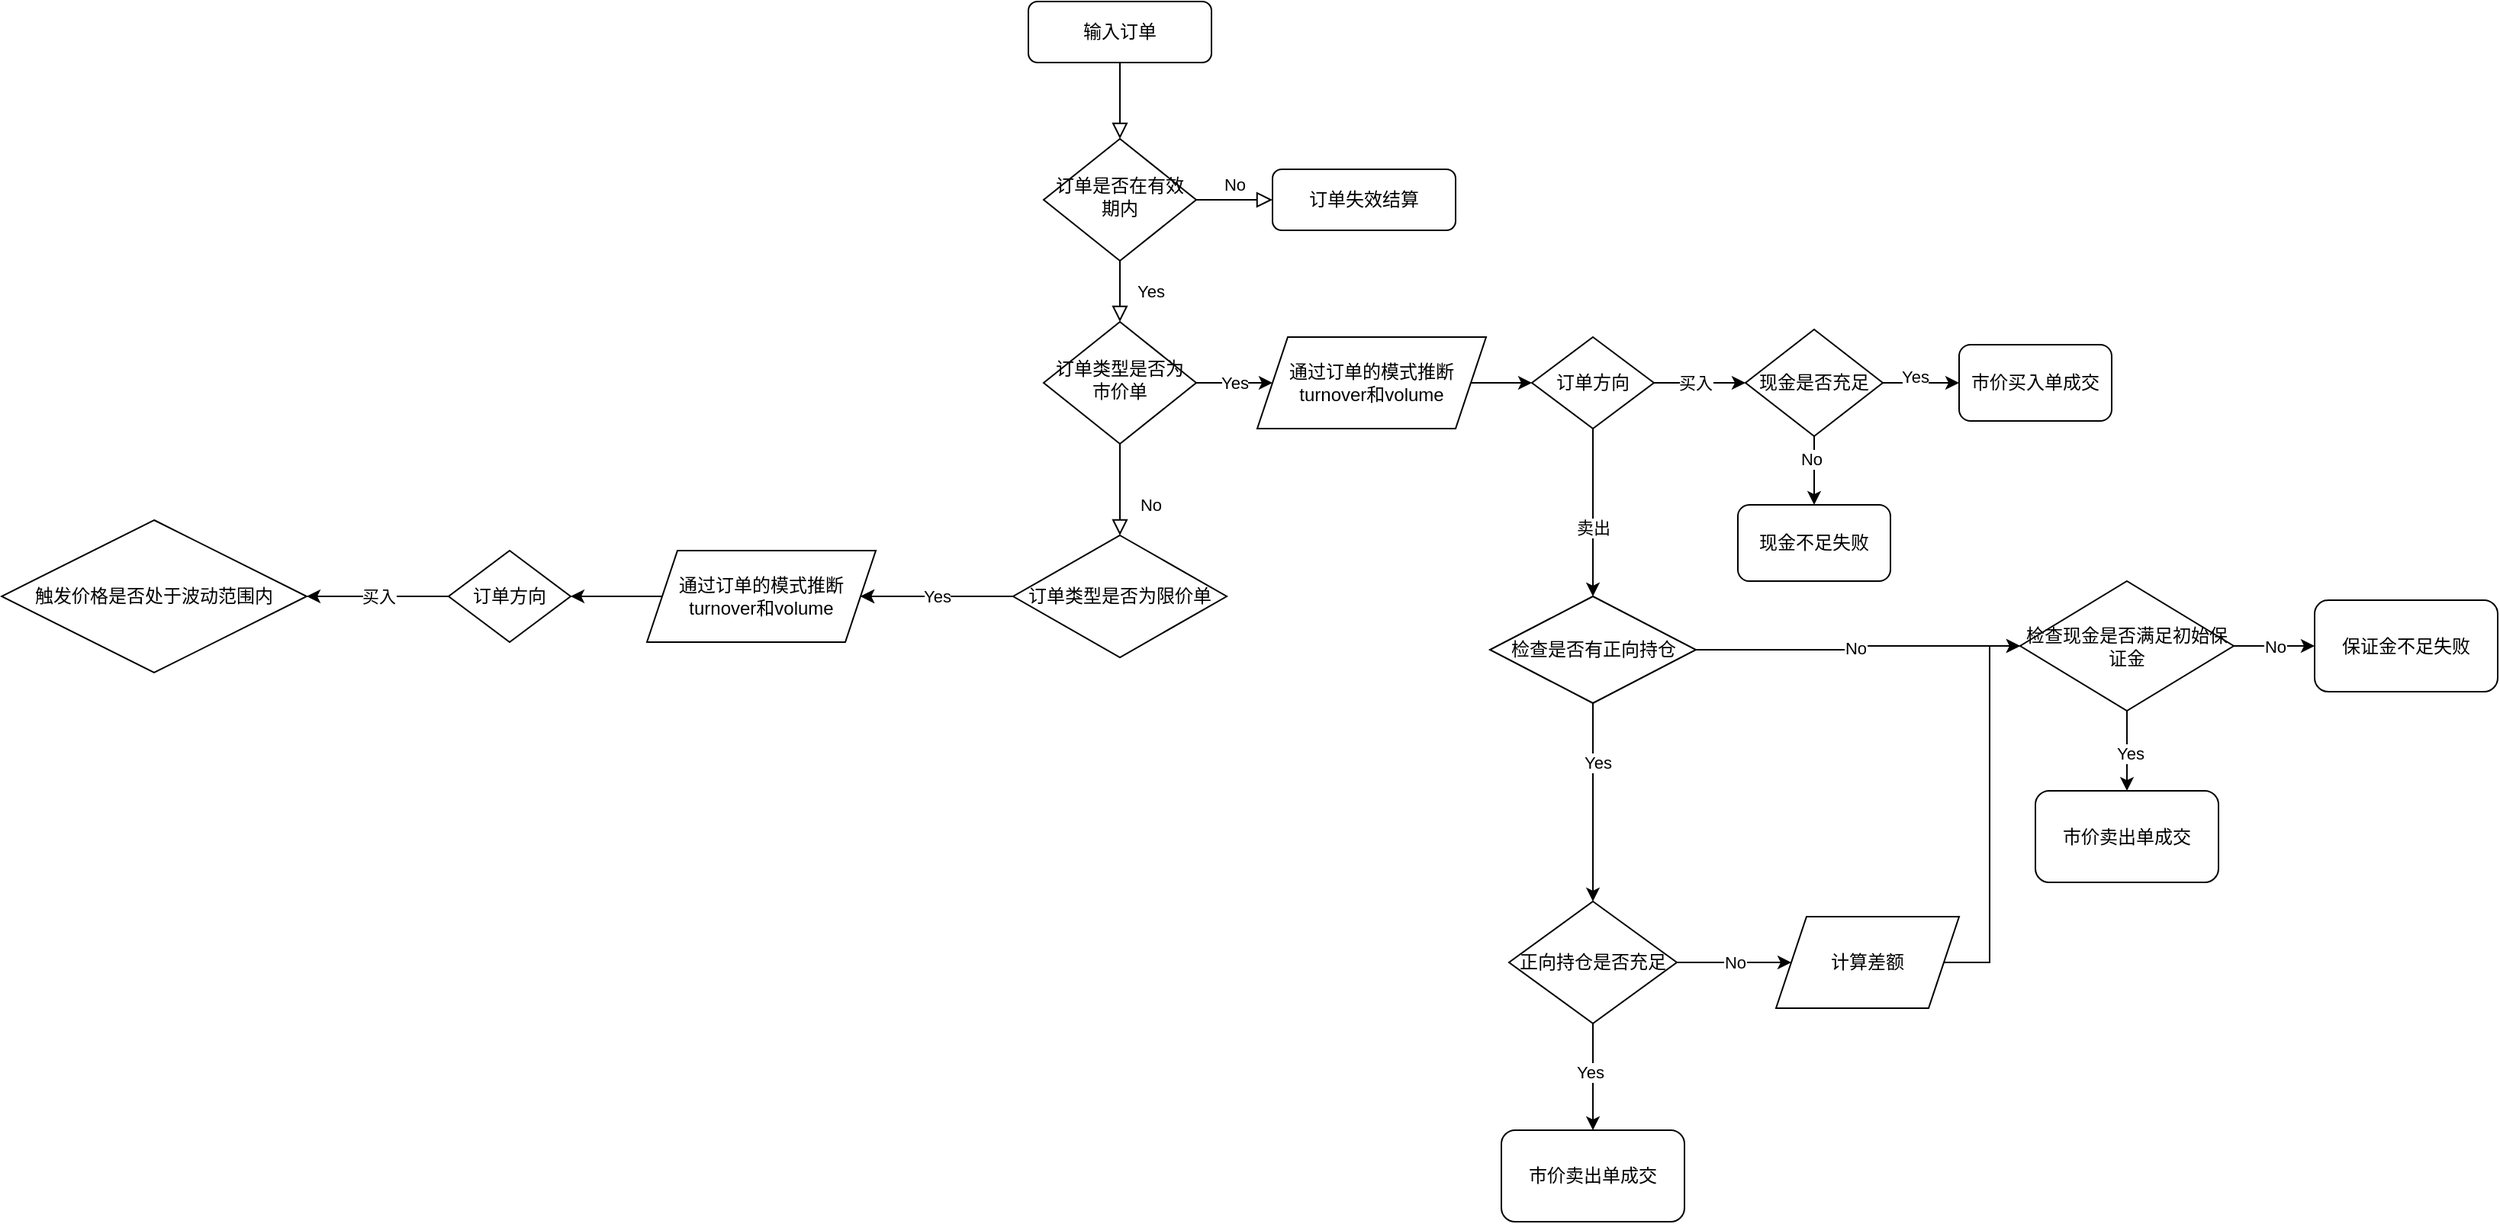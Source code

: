 <mxfile version="26.0.16">
  <diagram id="C5RBs43oDa-KdzZeNtuy" name="Page-1">
    <mxGraphModel dx="2258" dy="807" grid="1" gridSize="10" guides="1" tooltips="1" connect="1" arrows="1" fold="1" page="1" pageScale="1" pageWidth="827" pageHeight="1169" math="0" shadow="0">
      <root>
        <mxCell id="WIyWlLk6GJQsqaUBKTNV-0" />
        <mxCell id="WIyWlLk6GJQsqaUBKTNV-1" parent="WIyWlLk6GJQsqaUBKTNV-0" />
        <mxCell id="WIyWlLk6GJQsqaUBKTNV-2" value="" style="rounded=0;html=1;jettySize=auto;orthogonalLoop=1;fontSize=11;endArrow=block;endFill=0;endSize=8;strokeWidth=1;shadow=0;labelBackgroundColor=none;edgeStyle=orthogonalEdgeStyle;" parent="WIyWlLk6GJQsqaUBKTNV-1" source="WIyWlLk6GJQsqaUBKTNV-3" target="WIyWlLk6GJQsqaUBKTNV-6" edge="1">
          <mxGeometry relative="1" as="geometry" />
        </mxCell>
        <mxCell id="WIyWlLk6GJQsqaUBKTNV-3" value="输入订单" style="rounded=1;whiteSpace=wrap;html=1;fontSize=12;glass=0;strokeWidth=1;shadow=0;" parent="WIyWlLk6GJQsqaUBKTNV-1" vertex="1">
          <mxGeometry x="160" y="80" width="120" height="40" as="geometry" />
        </mxCell>
        <mxCell id="WIyWlLk6GJQsqaUBKTNV-4" value="Yes" style="rounded=0;html=1;jettySize=auto;orthogonalLoop=1;fontSize=11;endArrow=block;endFill=0;endSize=8;strokeWidth=1;shadow=0;labelBackgroundColor=none;edgeStyle=orthogonalEdgeStyle;" parent="WIyWlLk6GJQsqaUBKTNV-1" source="WIyWlLk6GJQsqaUBKTNV-6" target="WIyWlLk6GJQsqaUBKTNV-10" edge="1">
          <mxGeometry y="20" relative="1" as="geometry">
            <mxPoint as="offset" />
          </mxGeometry>
        </mxCell>
        <mxCell id="WIyWlLk6GJQsqaUBKTNV-5" value="No" style="edgeStyle=orthogonalEdgeStyle;rounded=0;html=1;jettySize=auto;orthogonalLoop=1;fontSize=11;endArrow=block;endFill=0;endSize=8;strokeWidth=1;shadow=0;labelBackgroundColor=none;" parent="WIyWlLk6GJQsqaUBKTNV-1" source="WIyWlLk6GJQsqaUBKTNV-6" target="WIyWlLk6GJQsqaUBKTNV-7" edge="1">
          <mxGeometry y="10" relative="1" as="geometry">
            <mxPoint as="offset" />
          </mxGeometry>
        </mxCell>
        <mxCell id="WIyWlLk6GJQsqaUBKTNV-6" value="订单是否在有效期内" style="rhombus;whiteSpace=wrap;html=1;shadow=0;fontFamily=Helvetica;fontSize=12;align=center;strokeWidth=1;spacing=6;spacingTop=-4;" parent="WIyWlLk6GJQsqaUBKTNV-1" vertex="1">
          <mxGeometry x="170" y="170" width="100" height="80" as="geometry" />
        </mxCell>
        <mxCell id="WIyWlLk6GJQsqaUBKTNV-7" value="订单失效结算" style="rounded=1;whiteSpace=wrap;html=1;fontSize=12;glass=0;strokeWidth=1;shadow=0;" parent="WIyWlLk6GJQsqaUBKTNV-1" vertex="1">
          <mxGeometry x="320" y="190" width="120" height="40" as="geometry" />
        </mxCell>
        <mxCell id="WIyWlLk6GJQsqaUBKTNV-8" value="No" style="rounded=0;html=1;jettySize=auto;orthogonalLoop=1;fontSize=11;endArrow=block;endFill=0;endSize=8;strokeWidth=1;shadow=0;labelBackgroundColor=none;edgeStyle=orthogonalEdgeStyle;" parent="WIyWlLk6GJQsqaUBKTNV-1" source="WIyWlLk6GJQsqaUBKTNV-10" edge="1">
          <mxGeometry x="0.333" y="20" relative="1" as="geometry">
            <mxPoint as="offset" />
            <mxPoint x="220" y="430" as="targetPoint" />
          </mxGeometry>
        </mxCell>
        <mxCell id="h7A2LRsJtxxZ7yJCECU2-5" value="Yes" style="edgeStyle=orthogonalEdgeStyle;rounded=0;orthogonalLoop=1;jettySize=auto;html=1;exitX=1;exitY=0.5;exitDx=0;exitDy=0;entryX=0;entryY=0.5;entryDx=0;entryDy=0;" edge="1" parent="WIyWlLk6GJQsqaUBKTNV-1" source="WIyWlLk6GJQsqaUBKTNV-10" target="h7A2LRsJtxxZ7yJCECU2-3">
          <mxGeometry relative="1" as="geometry" />
        </mxCell>
        <mxCell id="WIyWlLk6GJQsqaUBKTNV-10" value="订单类型是否为市价单" style="rhombus;whiteSpace=wrap;html=1;shadow=0;fontFamily=Helvetica;fontSize=12;align=center;strokeWidth=1;spacing=6;spacingTop=-4;" parent="WIyWlLk6GJQsqaUBKTNV-1" vertex="1">
          <mxGeometry x="170" y="290" width="100" height="80" as="geometry" />
        </mxCell>
        <mxCell id="h7A2LRsJtxxZ7yJCECU2-7" style="edgeStyle=orthogonalEdgeStyle;rounded=0;orthogonalLoop=1;jettySize=auto;html=1;exitX=1;exitY=0.5;exitDx=0;exitDy=0;entryX=0;entryY=0.5;entryDx=0;entryDy=0;" edge="1" parent="WIyWlLk6GJQsqaUBKTNV-1" source="h7A2LRsJtxxZ7yJCECU2-3" target="h7A2LRsJtxxZ7yJCECU2-6">
          <mxGeometry relative="1" as="geometry" />
        </mxCell>
        <mxCell id="h7A2LRsJtxxZ7yJCECU2-3" value="通过订单的模式推断turnover和volume" style="shape=parallelogram;perimeter=parallelogramPerimeter;whiteSpace=wrap;html=1;fixedSize=1;" vertex="1" parent="WIyWlLk6GJQsqaUBKTNV-1">
          <mxGeometry x="310" y="300" width="150" height="60" as="geometry" />
        </mxCell>
        <mxCell id="h7A2LRsJtxxZ7yJCECU2-9" style="edgeStyle=orthogonalEdgeStyle;rounded=0;orthogonalLoop=1;jettySize=auto;html=1;exitX=1;exitY=0.5;exitDx=0;exitDy=0;entryX=0;entryY=0.5;entryDx=0;entryDy=0;" edge="1" parent="WIyWlLk6GJQsqaUBKTNV-1" source="h7A2LRsJtxxZ7yJCECU2-6" target="h7A2LRsJtxxZ7yJCECU2-8">
          <mxGeometry relative="1" as="geometry" />
        </mxCell>
        <mxCell id="h7A2LRsJtxxZ7yJCECU2-10" value="买入" style="edgeLabel;html=1;align=center;verticalAlign=middle;resizable=0;points=[];" vertex="1" connectable="0" parent="h7A2LRsJtxxZ7yJCECU2-9">
          <mxGeometry x="-0.12" relative="1" as="geometry">
            <mxPoint as="offset" />
          </mxGeometry>
        </mxCell>
        <mxCell id="h7A2LRsJtxxZ7yJCECU2-12" style="edgeStyle=orthogonalEdgeStyle;rounded=0;orthogonalLoop=1;jettySize=auto;html=1;exitX=0.5;exitY=1;exitDx=0;exitDy=0;entryX=0.5;entryY=0;entryDx=0;entryDy=0;" edge="1" parent="WIyWlLk6GJQsqaUBKTNV-1" source="h7A2LRsJtxxZ7yJCECU2-6" target="h7A2LRsJtxxZ7yJCECU2-11">
          <mxGeometry relative="1" as="geometry" />
        </mxCell>
        <mxCell id="h7A2LRsJtxxZ7yJCECU2-13" value="卖出" style="edgeLabel;html=1;align=center;verticalAlign=middle;resizable=0;points=[];" vertex="1" connectable="0" parent="h7A2LRsJtxxZ7yJCECU2-12">
          <mxGeometry x="0.173" relative="1" as="geometry">
            <mxPoint as="offset" />
          </mxGeometry>
        </mxCell>
        <mxCell id="h7A2LRsJtxxZ7yJCECU2-6" value="订单方向" style="rhombus;whiteSpace=wrap;html=1;" vertex="1" parent="WIyWlLk6GJQsqaUBKTNV-1">
          <mxGeometry x="490" y="300" width="80" height="60" as="geometry" />
        </mxCell>
        <mxCell id="h7A2LRsJtxxZ7yJCECU2-15" style="edgeStyle=orthogonalEdgeStyle;rounded=0;orthogonalLoop=1;jettySize=auto;html=1;exitX=1;exitY=0.5;exitDx=0;exitDy=0;entryX=0;entryY=0.5;entryDx=0;entryDy=0;" edge="1" parent="WIyWlLk6GJQsqaUBKTNV-1" source="h7A2LRsJtxxZ7yJCECU2-8" target="h7A2LRsJtxxZ7yJCECU2-14">
          <mxGeometry relative="1" as="geometry" />
        </mxCell>
        <mxCell id="h7A2LRsJtxxZ7yJCECU2-17" value="Yes" style="edgeLabel;html=1;align=center;verticalAlign=middle;resizable=0;points=[];" vertex="1" connectable="0" parent="h7A2LRsJtxxZ7yJCECU2-15">
          <mxGeometry x="-0.152" y="4" relative="1" as="geometry">
            <mxPoint as="offset" />
          </mxGeometry>
        </mxCell>
        <mxCell id="h7A2LRsJtxxZ7yJCECU2-18" style="edgeStyle=orthogonalEdgeStyle;rounded=0;orthogonalLoop=1;jettySize=auto;html=1;exitX=0.5;exitY=1;exitDx=0;exitDy=0;entryX=0.5;entryY=0;entryDx=0;entryDy=0;" edge="1" parent="WIyWlLk6GJQsqaUBKTNV-1" source="h7A2LRsJtxxZ7yJCECU2-8" target="h7A2LRsJtxxZ7yJCECU2-16">
          <mxGeometry relative="1" as="geometry" />
        </mxCell>
        <mxCell id="h7A2LRsJtxxZ7yJCECU2-19" value="No" style="edgeLabel;html=1;align=center;verticalAlign=middle;resizable=0;points=[];" vertex="1" connectable="0" parent="h7A2LRsJtxxZ7yJCECU2-18">
          <mxGeometry x="-0.351" y="-2" relative="1" as="geometry">
            <mxPoint as="offset" />
          </mxGeometry>
        </mxCell>
        <mxCell id="h7A2LRsJtxxZ7yJCECU2-8" value="现金是否充足" style="rhombus;whiteSpace=wrap;html=1;" vertex="1" parent="WIyWlLk6GJQsqaUBKTNV-1">
          <mxGeometry x="630" y="295" width="90" height="70" as="geometry" />
        </mxCell>
        <mxCell id="h7A2LRsJtxxZ7yJCECU2-26" style="edgeStyle=orthogonalEdgeStyle;rounded=0;orthogonalLoop=1;jettySize=auto;html=1;exitX=1;exitY=0.5;exitDx=0;exitDy=0;entryX=0;entryY=0.5;entryDx=0;entryDy=0;" edge="1" parent="WIyWlLk6GJQsqaUBKTNV-1" source="h7A2LRsJtxxZ7yJCECU2-11" target="h7A2LRsJtxxZ7yJCECU2-23">
          <mxGeometry relative="1" as="geometry" />
        </mxCell>
        <mxCell id="h7A2LRsJtxxZ7yJCECU2-27" value="No" style="edgeLabel;html=1;align=center;verticalAlign=middle;resizable=0;points=[];" vertex="1" connectable="0" parent="h7A2LRsJtxxZ7yJCECU2-26">
          <mxGeometry x="-0.034" y="-4" relative="1" as="geometry">
            <mxPoint y="-5" as="offset" />
          </mxGeometry>
        </mxCell>
        <mxCell id="h7A2LRsJtxxZ7yJCECU2-34" style="edgeStyle=orthogonalEdgeStyle;rounded=0;orthogonalLoop=1;jettySize=auto;html=1;exitX=0.5;exitY=1;exitDx=0;exitDy=0;entryX=0.5;entryY=0;entryDx=0;entryDy=0;" edge="1" parent="WIyWlLk6GJQsqaUBKTNV-1" source="h7A2LRsJtxxZ7yJCECU2-11" target="h7A2LRsJtxxZ7yJCECU2-30">
          <mxGeometry relative="1" as="geometry" />
        </mxCell>
        <mxCell id="h7A2LRsJtxxZ7yJCECU2-35" value="Yes" style="edgeLabel;html=1;align=center;verticalAlign=middle;resizable=0;points=[];" vertex="1" connectable="0" parent="h7A2LRsJtxxZ7yJCECU2-34">
          <mxGeometry x="-0.405" y="3" relative="1" as="geometry">
            <mxPoint as="offset" />
          </mxGeometry>
        </mxCell>
        <mxCell id="h7A2LRsJtxxZ7yJCECU2-11" value="检查是否有正向持仓" style="rhombus;whiteSpace=wrap;html=1;" vertex="1" parent="WIyWlLk6GJQsqaUBKTNV-1">
          <mxGeometry x="462.5" y="470" width="135" height="70" as="geometry" />
        </mxCell>
        <mxCell id="h7A2LRsJtxxZ7yJCECU2-14" value="市价买入单成交" style="rounded=1;whiteSpace=wrap;html=1;" vertex="1" parent="WIyWlLk6GJQsqaUBKTNV-1">
          <mxGeometry x="770" y="305" width="100" height="50" as="geometry" />
        </mxCell>
        <mxCell id="h7A2LRsJtxxZ7yJCECU2-16" value="现金不足失败" style="rounded=1;whiteSpace=wrap;html=1;" vertex="1" parent="WIyWlLk6GJQsqaUBKTNV-1">
          <mxGeometry x="625" y="410" width="100" height="50" as="geometry" />
        </mxCell>
        <mxCell id="h7A2LRsJtxxZ7yJCECU2-29" value="No" style="edgeStyle=orthogonalEdgeStyle;rounded=0;orthogonalLoop=1;jettySize=auto;html=1;exitX=1;exitY=0.5;exitDx=0;exitDy=0;" edge="1" parent="WIyWlLk6GJQsqaUBKTNV-1" source="h7A2LRsJtxxZ7yJCECU2-23" target="h7A2LRsJtxxZ7yJCECU2-28">
          <mxGeometry relative="1" as="geometry" />
        </mxCell>
        <mxCell id="h7A2LRsJtxxZ7yJCECU2-32" style="edgeStyle=orthogonalEdgeStyle;rounded=0;orthogonalLoop=1;jettySize=auto;html=1;exitX=0.5;exitY=1;exitDx=0;exitDy=0;entryX=0.5;entryY=0;entryDx=0;entryDy=0;" edge="1" parent="WIyWlLk6GJQsqaUBKTNV-1" source="h7A2LRsJtxxZ7yJCECU2-23" target="h7A2LRsJtxxZ7yJCECU2-31">
          <mxGeometry relative="1" as="geometry" />
        </mxCell>
        <mxCell id="h7A2LRsJtxxZ7yJCECU2-33" value="Yes" style="edgeLabel;html=1;align=center;verticalAlign=middle;resizable=0;points=[];" vertex="1" connectable="0" parent="h7A2LRsJtxxZ7yJCECU2-32">
          <mxGeometry x="0.07" y="2" relative="1" as="geometry">
            <mxPoint as="offset" />
          </mxGeometry>
        </mxCell>
        <mxCell id="h7A2LRsJtxxZ7yJCECU2-23" value="检查现金是否满足初始保证金" style="rhombus;whiteSpace=wrap;html=1;" vertex="1" parent="WIyWlLk6GJQsqaUBKTNV-1">
          <mxGeometry x="810" y="460" width="140" height="85" as="geometry" />
        </mxCell>
        <mxCell id="h7A2LRsJtxxZ7yJCECU2-28" value="保证金不足失败" style="rounded=1;whiteSpace=wrap;html=1;" vertex="1" parent="WIyWlLk6GJQsqaUBKTNV-1">
          <mxGeometry x="1003" y="472.5" width="120" height="60" as="geometry" />
        </mxCell>
        <mxCell id="h7A2LRsJtxxZ7yJCECU2-37" style="edgeStyle=orthogonalEdgeStyle;rounded=0;orthogonalLoop=1;jettySize=auto;html=1;exitX=0.5;exitY=1;exitDx=0;exitDy=0;entryX=0.5;entryY=0;entryDx=0;entryDy=0;" edge="1" parent="WIyWlLk6GJQsqaUBKTNV-1" source="h7A2LRsJtxxZ7yJCECU2-30" target="h7A2LRsJtxxZ7yJCECU2-36">
          <mxGeometry relative="1" as="geometry" />
        </mxCell>
        <mxCell id="h7A2LRsJtxxZ7yJCECU2-38" value="Yes" style="edgeLabel;html=1;align=center;verticalAlign=middle;resizable=0;points=[];" vertex="1" connectable="0" parent="h7A2LRsJtxxZ7yJCECU2-37">
          <mxGeometry x="-0.08" y="-2" relative="1" as="geometry">
            <mxPoint as="offset" />
          </mxGeometry>
        </mxCell>
        <mxCell id="h7A2LRsJtxxZ7yJCECU2-41" value="No" style="edgeStyle=orthogonalEdgeStyle;rounded=0;orthogonalLoop=1;jettySize=auto;html=1;exitX=1;exitY=0.5;exitDx=0;exitDy=0;entryX=0;entryY=0.5;entryDx=0;entryDy=0;" edge="1" parent="WIyWlLk6GJQsqaUBKTNV-1" source="h7A2LRsJtxxZ7yJCECU2-30" target="h7A2LRsJtxxZ7yJCECU2-40">
          <mxGeometry relative="1" as="geometry" />
        </mxCell>
        <mxCell id="h7A2LRsJtxxZ7yJCECU2-30" value="正向持仓是否充足" style="rhombus;whiteSpace=wrap;html=1;" vertex="1" parent="WIyWlLk6GJQsqaUBKTNV-1">
          <mxGeometry x="475" y="670" width="110" height="80" as="geometry" />
        </mxCell>
        <mxCell id="h7A2LRsJtxxZ7yJCECU2-31" value="市价卖出单成交" style="rounded=1;whiteSpace=wrap;html=1;" vertex="1" parent="WIyWlLk6GJQsqaUBKTNV-1">
          <mxGeometry x="820" y="597.5" width="120" height="60" as="geometry" />
        </mxCell>
        <mxCell id="h7A2LRsJtxxZ7yJCECU2-36" value="市价卖出单成交" style="rounded=1;whiteSpace=wrap;html=1;" vertex="1" parent="WIyWlLk6GJQsqaUBKTNV-1">
          <mxGeometry x="470" y="820" width="120" height="60" as="geometry" />
        </mxCell>
        <mxCell id="h7A2LRsJtxxZ7yJCECU2-44" style="edgeStyle=orthogonalEdgeStyle;rounded=0;orthogonalLoop=1;jettySize=auto;html=1;exitX=1;exitY=0.5;exitDx=0;exitDy=0;entryX=0;entryY=0.5;entryDx=0;entryDy=0;" edge="1" parent="WIyWlLk6GJQsqaUBKTNV-1" source="h7A2LRsJtxxZ7yJCECU2-40" target="h7A2LRsJtxxZ7yJCECU2-23">
          <mxGeometry relative="1" as="geometry" />
        </mxCell>
        <mxCell id="h7A2LRsJtxxZ7yJCECU2-40" value="计算差额" style="shape=parallelogram;perimeter=parallelogramPerimeter;whiteSpace=wrap;html=1;fixedSize=1;" vertex="1" parent="WIyWlLk6GJQsqaUBKTNV-1">
          <mxGeometry x="650" y="680" width="120" height="60" as="geometry" />
        </mxCell>
        <mxCell id="h7A2LRsJtxxZ7yJCECU2-50" style="edgeStyle=orthogonalEdgeStyle;rounded=0;orthogonalLoop=1;jettySize=auto;html=1;exitX=0;exitY=0.5;exitDx=0;exitDy=0;entryX=1;entryY=0.5;entryDx=0;entryDy=0;" edge="1" parent="WIyWlLk6GJQsqaUBKTNV-1" source="h7A2LRsJtxxZ7yJCECU2-46" target="h7A2LRsJtxxZ7yJCECU2-49">
          <mxGeometry relative="1" as="geometry" />
        </mxCell>
        <mxCell id="h7A2LRsJtxxZ7yJCECU2-51" value="Yes" style="edgeStyle=orthogonalEdgeStyle;rounded=0;orthogonalLoop=1;jettySize=auto;html=1;" edge="1" parent="WIyWlLk6GJQsqaUBKTNV-1" source="h7A2LRsJtxxZ7yJCECU2-46" target="h7A2LRsJtxxZ7yJCECU2-49">
          <mxGeometry relative="1" as="geometry" />
        </mxCell>
        <mxCell id="h7A2LRsJtxxZ7yJCECU2-46" value="订单类型是否为限价单" style="rhombus;whiteSpace=wrap;html=1;" vertex="1" parent="WIyWlLk6GJQsqaUBKTNV-1">
          <mxGeometry x="150" y="430" width="140" height="80" as="geometry" />
        </mxCell>
        <mxCell id="h7A2LRsJtxxZ7yJCECU2-53" style="edgeStyle=orthogonalEdgeStyle;rounded=0;orthogonalLoop=1;jettySize=auto;html=1;exitX=0;exitY=0.5;exitDx=0;exitDy=0;entryX=1;entryY=0.5;entryDx=0;entryDy=0;" edge="1" parent="WIyWlLk6GJQsqaUBKTNV-1" source="h7A2LRsJtxxZ7yJCECU2-49" target="h7A2LRsJtxxZ7yJCECU2-52">
          <mxGeometry relative="1" as="geometry" />
        </mxCell>
        <mxCell id="h7A2LRsJtxxZ7yJCECU2-49" value="通过订单的模式推断turnover和volume" style="shape=parallelogram;perimeter=parallelogramPerimeter;whiteSpace=wrap;html=1;fixedSize=1;" vertex="1" parent="WIyWlLk6GJQsqaUBKTNV-1">
          <mxGeometry x="-90" y="440" width="150" height="60" as="geometry" />
        </mxCell>
        <mxCell id="h7A2LRsJtxxZ7yJCECU2-55" value="买入" style="edgeStyle=orthogonalEdgeStyle;rounded=0;orthogonalLoop=1;jettySize=auto;html=1;exitX=0;exitY=0.5;exitDx=0;exitDy=0;entryX=1;entryY=0.5;entryDx=0;entryDy=0;" edge="1" parent="WIyWlLk6GJQsqaUBKTNV-1" source="h7A2LRsJtxxZ7yJCECU2-52" target="h7A2LRsJtxxZ7yJCECU2-54">
          <mxGeometry relative="1" as="geometry" />
        </mxCell>
        <mxCell id="h7A2LRsJtxxZ7yJCECU2-52" value="订单方向" style="rhombus;whiteSpace=wrap;html=1;" vertex="1" parent="WIyWlLk6GJQsqaUBKTNV-1">
          <mxGeometry x="-220" y="440" width="80" height="60" as="geometry" />
        </mxCell>
        <mxCell id="h7A2LRsJtxxZ7yJCECU2-54" value="触发价格是否处于波动范围内" style="rhombus;whiteSpace=wrap;html=1;" vertex="1" parent="WIyWlLk6GJQsqaUBKTNV-1">
          <mxGeometry x="-513" y="420" width="200" height="100" as="geometry" />
        </mxCell>
      </root>
    </mxGraphModel>
  </diagram>
</mxfile>
